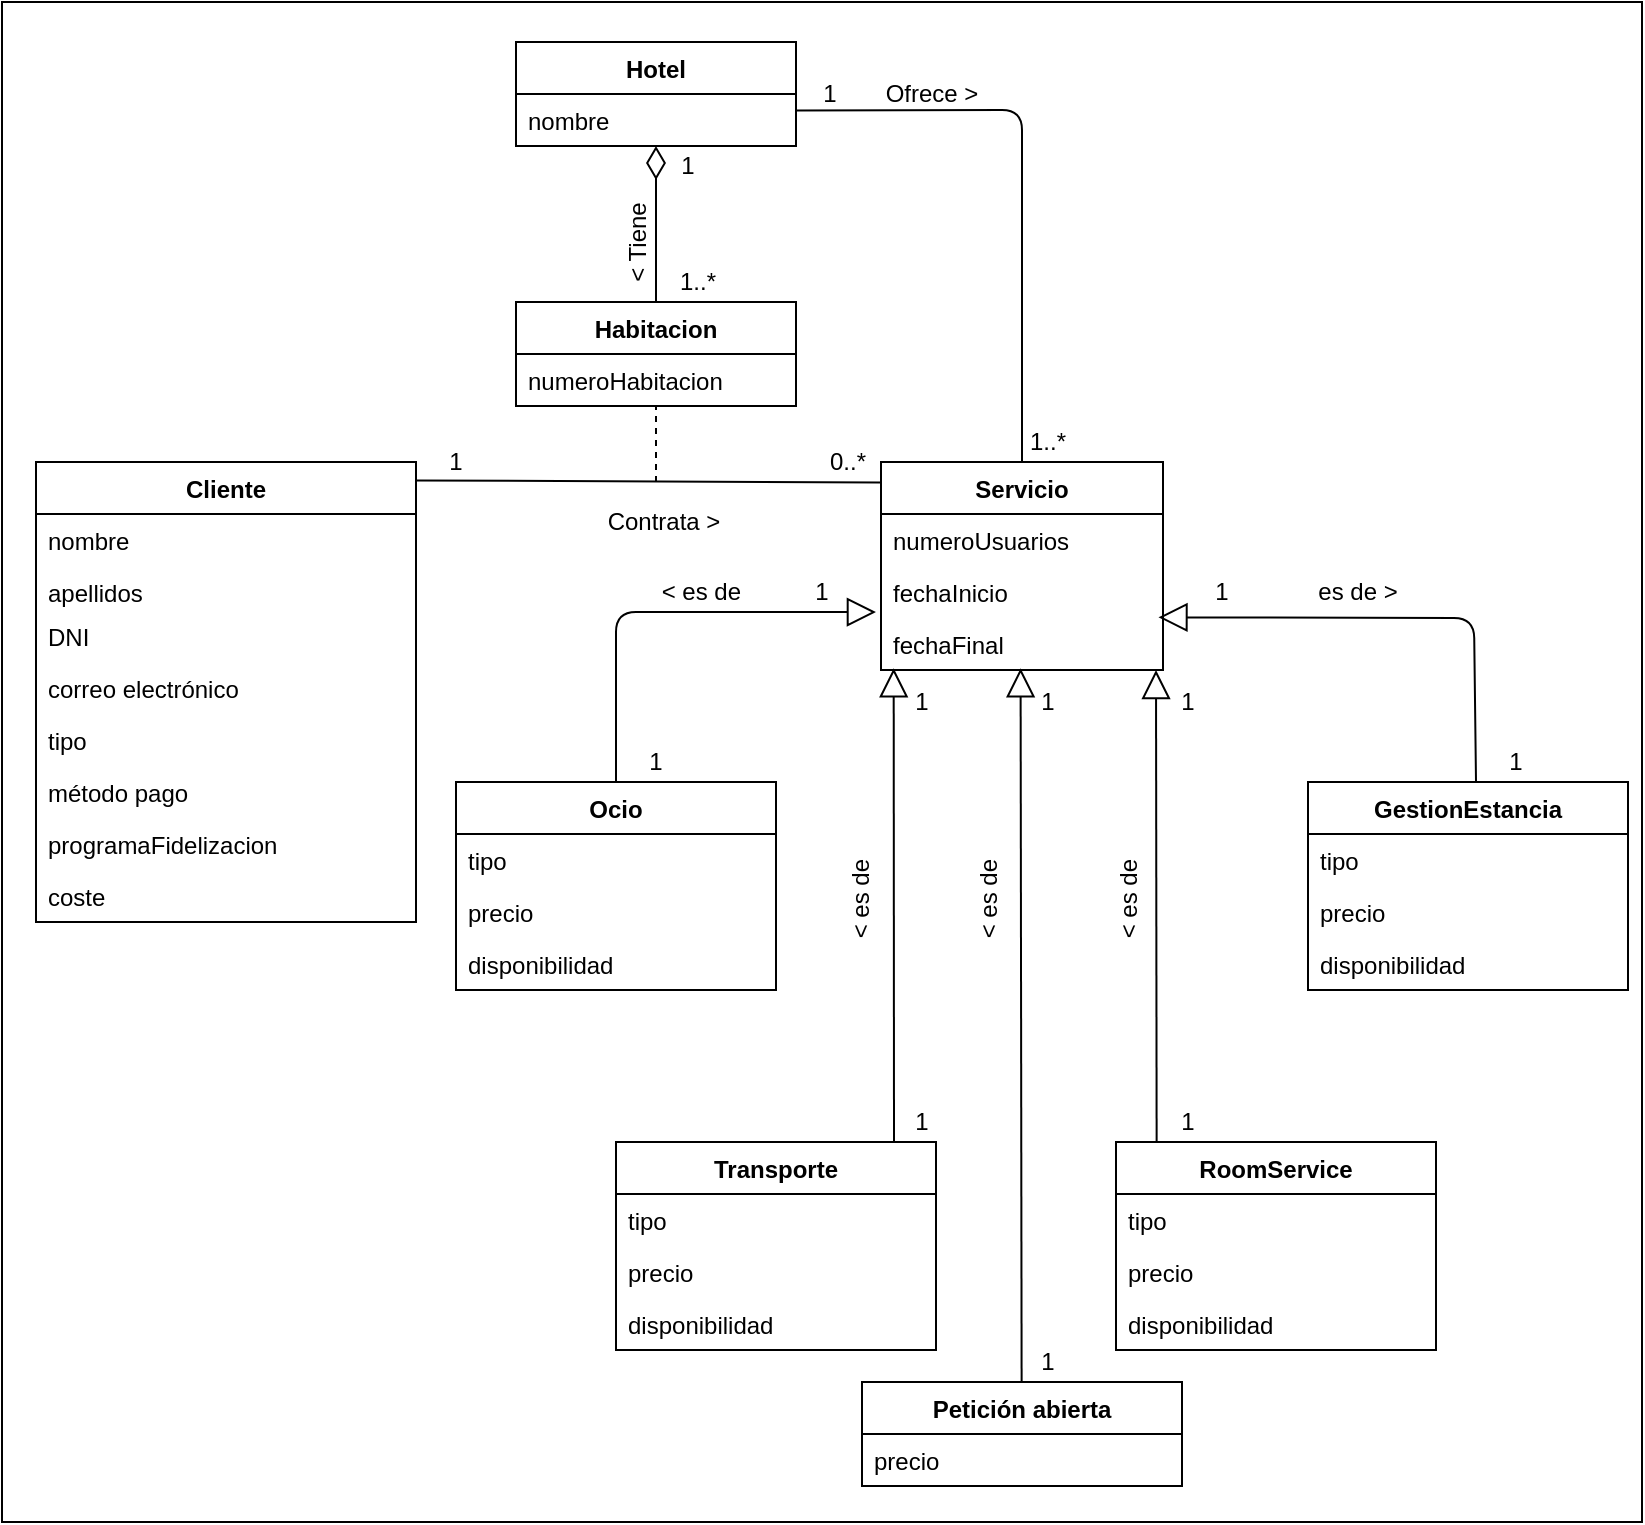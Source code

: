 <mxfile version="14.5.1" type="github">
  <diagram id="3HjA7348x1ktfYIhefzy" name="Page-1">
    <mxGraphModel dx="2283" dy="3079" grid="1" gridSize="10" guides="1" tooltips="1" connect="1" arrows="1" fold="1" page="1" pageScale="1" pageWidth="827" pageHeight="1169" math="0" shadow="0">
      <root>
        <mxCell id="0" />
        <mxCell id="1" parent="0" />
        <mxCell id="CcgLI-59He1-SMTymXmK-135" value="" style="rounded=0;whiteSpace=wrap;html=1;" vertex="1" parent="1">
          <mxGeometry x="-827" y="-2300" width="820" height="760" as="geometry" />
        </mxCell>
        <mxCell id="CcgLI-59He1-SMTymXmK-2" value="Cliente" style="swimlane;fontStyle=1;childLayout=stackLayout;horizontal=1;startSize=26;fillColor=none;horizontalStack=0;resizeParent=1;resizeParentMax=0;resizeLast=0;collapsible=1;marginBottom=0;" vertex="1" parent="1">
          <mxGeometry x="-810" y="-2070" width="190" height="230" as="geometry" />
        </mxCell>
        <mxCell id="CcgLI-59He1-SMTymXmK-4" value="nombre" style="text;strokeColor=none;fillColor=none;align=left;verticalAlign=top;spacingLeft=4;spacingRight=4;overflow=hidden;rotatable=0;points=[[0,0.5],[1,0.5]];portConstraint=eastwest;" vertex="1" parent="CcgLI-59He1-SMTymXmK-2">
          <mxGeometry y="26" width="190" height="26" as="geometry" />
        </mxCell>
        <mxCell id="CcgLI-59He1-SMTymXmK-5" value="apellidos" style="text;strokeColor=none;fillColor=none;align=left;verticalAlign=top;spacingLeft=4;spacingRight=4;overflow=hidden;rotatable=0;points=[[0,0.5],[1,0.5]];portConstraint=eastwest;" vertex="1" parent="CcgLI-59He1-SMTymXmK-2">
          <mxGeometry y="52" width="190" height="22" as="geometry" />
        </mxCell>
        <mxCell id="CcgLI-59He1-SMTymXmK-6" value="DNI" style="text;strokeColor=none;fillColor=none;align=left;verticalAlign=top;spacingLeft=4;spacingRight=4;overflow=hidden;rotatable=0;points=[[0,0.5],[1,0.5]];portConstraint=eastwest;" vertex="1" parent="CcgLI-59He1-SMTymXmK-2">
          <mxGeometry y="74" width="190" height="26" as="geometry" />
        </mxCell>
        <mxCell id="CcgLI-59He1-SMTymXmK-7" value="correo electrónico" style="text;strokeColor=none;fillColor=none;align=left;verticalAlign=top;spacingLeft=4;spacingRight=4;overflow=hidden;rotatable=0;points=[[0,0.5],[1,0.5]];portConstraint=eastwest;" vertex="1" parent="CcgLI-59He1-SMTymXmK-2">
          <mxGeometry y="100" width="190" height="26" as="geometry" />
        </mxCell>
        <mxCell id="CcgLI-59He1-SMTymXmK-9" value="tipo" style="text;strokeColor=none;fillColor=none;align=left;verticalAlign=top;spacingLeft=4;spacingRight=4;overflow=hidden;rotatable=0;points=[[0,0.5],[1,0.5]];portConstraint=eastwest;" vertex="1" parent="CcgLI-59He1-SMTymXmK-2">
          <mxGeometry y="126" width="190" height="26" as="geometry" />
        </mxCell>
        <mxCell id="CcgLI-59He1-SMTymXmK-10" value="método pago" style="text;strokeColor=none;fillColor=none;align=left;verticalAlign=top;spacingLeft=4;spacingRight=4;overflow=hidden;rotatable=0;points=[[0,0.5],[1,0.5]];portConstraint=eastwest;" vertex="1" parent="CcgLI-59He1-SMTymXmK-2">
          <mxGeometry y="152" width="190" height="26" as="geometry" />
        </mxCell>
        <mxCell id="CcgLI-59He1-SMTymXmK-11" value="programaFidelizacion" style="text;strokeColor=none;fillColor=none;align=left;verticalAlign=top;spacingLeft=4;spacingRight=4;overflow=hidden;rotatable=0;points=[[0,0.5],[1,0.5]];portConstraint=eastwest;" vertex="1" parent="CcgLI-59He1-SMTymXmK-2">
          <mxGeometry y="178" width="190" height="26" as="geometry" />
        </mxCell>
        <mxCell id="CcgLI-59He1-SMTymXmK-12" value="coste" style="text;strokeColor=none;fillColor=none;align=left;verticalAlign=top;spacingLeft=4;spacingRight=4;overflow=hidden;rotatable=0;points=[[0,0.5],[1,0.5]];portConstraint=eastwest;" vertex="1" parent="CcgLI-59He1-SMTymXmK-2">
          <mxGeometry y="204" width="190" height="26" as="geometry" />
        </mxCell>
        <mxCell id="CcgLI-59He1-SMTymXmK-14" value="Servicio" style="swimlane;fontStyle=1;childLayout=stackLayout;horizontal=1;startSize=26;fillColor=none;horizontalStack=0;resizeParent=1;resizeParentMax=0;resizeLast=0;collapsible=1;marginBottom=0;" vertex="1" parent="1">
          <mxGeometry x="-387.5" y="-2070" width="141" height="104" as="geometry" />
        </mxCell>
        <mxCell id="CcgLI-59He1-SMTymXmK-16" value="numeroUsuarios" style="text;strokeColor=none;fillColor=none;align=left;verticalAlign=top;spacingLeft=4;spacingRight=4;overflow=hidden;rotatable=0;points=[[0,0.5],[1,0.5]];portConstraint=eastwest;" vertex="1" parent="CcgLI-59He1-SMTymXmK-14">
          <mxGeometry y="26" width="141" height="26" as="geometry" />
        </mxCell>
        <mxCell id="CcgLI-59He1-SMTymXmK-18" value="fechaInicio" style="text;strokeColor=none;fillColor=none;align=left;verticalAlign=top;spacingLeft=4;spacingRight=4;overflow=hidden;rotatable=0;points=[[0,0.5],[1,0.5]];portConstraint=eastwest;" vertex="1" parent="CcgLI-59He1-SMTymXmK-14">
          <mxGeometry y="52" width="141" height="26" as="geometry" />
        </mxCell>
        <mxCell id="CcgLI-59He1-SMTymXmK-19" value="fechaFinal" style="text;strokeColor=none;fillColor=none;align=left;verticalAlign=top;spacingLeft=4;spacingRight=4;overflow=hidden;rotatable=0;points=[[0,0.5],[1,0.5]];portConstraint=eastwest;" vertex="1" parent="CcgLI-59He1-SMTymXmK-14">
          <mxGeometry y="78" width="141" height="26" as="geometry" />
        </mxCell>
        <mxCell id="CcgLI-59He1-SMTymXmK-28" value="Transporte" style="swimlane;fontStyle=1;align=center;verticalAlign=top;childLayout=stackLayout;horizontal=1;startSize=26;horizontalStack=0;resizeParent=1;resizeParentMax=0;resizeLast=0;collapsible=1;marginBottom=0;" vertex="1" parent="1">
          <mxGeometry x="-520" y="-1730" width="160" height="104" as="geometry" />
        </mxCell>
        <mxCell id="CcgLI-59He1-SMTymXmK-31" value="tipo" style="text;strokeColor=none;fillColor=none;align=left;verticalAlign=top;spacingLeft=4;spacingRight=4;overflow=hidden;rotatable=0;points=[[0,0.5],[1,0.5]];portConstraint=eastwest;" vertex="1" parent="CcgLI-59He1-SMTymXmK-28">
          <mxGeometry y="26" width="160" height="26" as="geometry" />
        </mxCell>
        <mxCell id="CcgLI-59He1-SMTymXmK-32" value="precio" style="text;strokeColor=none;fillColor=none;align=left;verticalAlign=top;spacingLeft=4;spacingRight=4;overflow=hidden;rotatable=0;points=[[0,0.5],[1,0.5]];portConstraint=eastwest;" vertex="1" parent="CcgLI-59He1-SMTymXmK-28">
          <mxGeometry y="52" width="160" height="26" as="geometry" />
        </mxCell>
        <mxCell id="CcgLI-59He1-SMTymXmK-33" value="disponibilidad" style="text;strokeColor=none;fillColor=none;align=left;verticalAlign=top;spacingLeft=4;spacingRight=4;overflow=hidden;rotatable=0;points=[[0,0.5],[1,0.5]];portConstraint=eastwest;" vertex="1" parent="CcgLI-59He1-SMTymXmK-28">
          <mxGeometry y="78" width="160" height="26" as="geometry" />
        </mxCell>
        <mxCell id="CcgLI-59He1-SMTymXmK-34" value="Ocio" style="swimlane;fontStyle=1;align=center;verticalAlign=top;childLayout=stackLayout;horizontal=1;startSize=26;horizontalStack=0;resizeParent=1;resizeParentMax=0;resizeLast=0;collapsible=1;marginBottom=0;" vertex="1" parent="1">
          <mxGeometry x="-600" y="-1910" width="160" height="104" as="geometry" />
        </mxCell>
        <mxCell id="CcgLI-59He1-SMTymXmK-37" value="tipo" style="text;strokeColor=none;fillColor=none;align=left;verticalAlign=top;spacingLeft=4;spacingRight=4;overflow=hidden;rotatable=0;points=[[0,0.5],[1,0.5]];portConstraint=eastwest;" vertex="1" parent="CcgLI-59He1-SMTymXmK-34">
          <mxGeometry y="26" width="160" height="26" as="geometry" />
        </mxCell>
        <mxCell id="CcgLI-59He1-SMTymXmK-39" value="precio" style="text;strokeColor=none;fillColor=none;align=left;verticalAlign=top;spacingLeft=4;spacingRight=4;overflow=hidden;rotatable=0;points=[[0,0.5],[1,0.5]];portConstraint=eastwest;" vertex="1" parent="CcgLI-59He1-SMTymXmK-34">
          <mxGeometry y="52" width="160" height="26" as="geometry" />
        </mxCell>
        <mxCell id="CcgLI-59He1-SMTymXmK-40" value="disponibilidad" style="text;strokeColor=none;fillColor=none;align=left;verticalAlign=top;spacingLeft=4;spacingRight=4;overflow=hidden;rotatable=0;points=[[0,0.5],[1,0.5]];portConstraint=eastwest;" vertex="1" parent="CcgLI-59He1-SMTymXmK-34">
          <mxGeometry y="78" width="160" height="26" as="geometry" />
        </mxCell>
        <mxCell id="CcgLI-59He1-SMTymXmK-49" value="GestionEstancia" style="swimlane;fontStyle=1;align=center;verticalAlign=top;childLayout=stackLayout;horizontal=1;startSize=26;horizontalStack=0;resizeParent=1;resizeParentMax=0;resizeLast=0;collapsible=1;marginBottom=0;" vertex="1" parent="1">
          <mxGeometry x="-174" y="-1910" width="160" height="104" as="geometry" />
        </mxCell>
        <mxCell id="CcgLI-59He1-SMTymXmK-52" value="tipo" style="text;strokeColor=none;fillColor=none;align=left;verticalAlign=top;spacingLeft=4;spacingRight=4;overflow=hidden;rotatable=0;points=[[0,0.5],[1,0.5]];portConstraint=eastwest;" vertex="1" parent="CcgLI-59He1-SMTymXmK-49">
          <mxGeometry y="26" width="160" height="26" as="geometry" />
        </mxCell>
        <mxCell id="CcgLI-59He1-SMTymXmK-54" value="precio" style="text;strokeColor=none;fillColor=none;align=left;verticalAlign=top;spacingLeft=4;spacingRight=4;overflow=hidden;rotatable=0;points=[[0,0.5],[1,0.5]];portConstraint=eastwest;" vertex="1" parent="CcgLI-59He1-SMTymXmK-49">
          <mxGeometry y="52" width="160" height="26" as="geometry" />
        </mxCell>
        <mxCell id="CcgLI-59He1-SMTymXmK-55" value="disponibilidad" style="text;strokeColor=none;fillColor=none;align=left;verticalAlign=top;spacingLeft=4;spacingRight=4;overflow=hidden;rotatable=0;points=[[0,0.5],[1,0.5]];portConstraint=eastwest;" vertex="1" parent="CcgLI-59He1-SMTymXmK-49">
          <mxGeometry y="78" width="160" height="26" as="geometry" />
        </mxCell>
        <mxCell id="CcgLI-59He1-SMTymXmK-56" value="RoomService" style="swimlane;fontStyle=1;align=center;verticalAlign=top;childLayout=stackLayout;horizontal=1;startSize=26;horizontalStack=0;resizeParent=1;resizeParentMax=0;resizeLast=0;collapsible=1;marginBottom=0;" vertex="1" parent="1">
          <mxGeometry x="-270" y="-1730" width="160" height="104" as="geometry" />
        </mxCell>
        <mxCell id="CcgLI-59He1-SMTymXmK-59" value="tipo" style="text;strokeColor=none;fillColor=none;align=left;verticalAlign=top;spacingLeft=4;spacingRight=4;overflow=hidden;rotatable=0;points=[[0,0.5],[1,0.5]];portConstraint=eastwest;" vertex="1" parent="CcgLI-59He1-SMTymXmK-56">
          <mxGeometry y="26" width="160" height="26" as="geometry" />
        </mxCell>
        <mxCell id="CcgLI-59He1-SMTymXmK-60" value="precio" style="text;strokeColor=none;fillColor=none;align=left;verticalAlign=top;spacingLeft=4;spacingRight=4;overflow=hidden;rotatable=0;points=[[0,0.5],[1,0.5]];portConstraint=eastwest;" vertex="1" parent="CcgLI-59He1-SMTymXmK-56">
          <mxGeometry y="52" width="160" height="26" as="geometry" />
        </mxCell>
        <mxCell id="CcgLI-59He1-SMTymXmK-61" value="disponibilidad" style="text;strokeColor=none;fillColor=none;align=left;verticalAlign=top;spacingLeft=4;spacingRight=4;overflow=hidden;rotatable=0;points=[[0,0.5],[1,0.5]];portConstraint=eastwest;" vertex="1" parent="CcgLI-59He1-SMTymXmK-56">
          <mxGeometry y="78" width="160" height="26" as="geometry" />
        </mxCell>
        <mxCell id="CcgLI-59He1-SMTymXmK-63" value="Petición abierta" style="swimlane;fontStyle=1;align=center;verticalAlign=top;childLayout=stackLayout;horizontal=1;startSize=26;horizontalStack=0;resizeParent=1;resizeParentMax=0;resizeLast=0;collapsible=1;marginBottom=0;" vertex="1" parent="1">
          <mxGeometry x="-397" y="-1610" width="160" height="52" as="geometry" />
        </mxCell>
        <mxCell id="CcgLI-59He1-SMTymXmK-83" value="precio" style="text;strokeColor=none;fillColor=none;align=left;verticalAlign=top;spacingLeft=4;spacingRight=4;overflow=hidden;rotatable=0;points=[[0,0.5],[1,0.5]];portConstraint=eastwest;" vertex="1" parent="CcgLI-59He1-SMTymXmK-63">
          <mxGeometry y="26" width="160" height="26" as="geometry" />
        </mxCell>
        <mxCell id="CcgLI-59He1-SMTymXmK-69" value="Habitacion" style="swimlane;fontStyle=1;childLayout=stackLayout;horizontal=1;startSize=26;fillColor=none;horizontalStack=0;resizeParent=1;resizeParentMax=0;resizeLast=0;collapsible=1;marginBottom=0;" vertex="1" parent="1">
          <mxGeometry x="-570" y="-2150" width="140" height="52" as="geometry" />
        </mxCell>
        <mxCell id="CcgLI-59He1-SMTymXmK-71" value="numeroHabitacion" style="text;strokeColor=none;fillColor=none;align=left;verticalAlign=top;spacingLeft=4;spacingRight=4;overflow=hidden;rotatable=0;points=[[0,0.5],[1,0.5]];portConstraint=eastwest;" vertex="1" parent="CcgLI-59He1-SMTymXmK-69">
          <mxGeometry y="26" width="140" height="26" as="geometry" />
        </mxCell>
        <mxCell id="CcgLI-59He1-SMTymXmK-86" value="" style="endArrow=none;dashed=1;html=1;entryX=0.5;entryY=1;entryDx=0;entryDy=0;" edge="1" parent="1" target="CcgLI-59He1-SMTymXmK-69">
          <mxGeometry width="50" height="50" relative="1" as="geometry">
            <mxPoint x="-500" y="-2060" as="sourcePoint" />
            <mxPoint x="-490" y="-2090" as="targetPoint" />
          </mxGeometry>
        </mxCell>
        <mxCell id="CcgLI-59He1-SMTymXmK-88" value="" style="endArrow=block;endFill=0;endSize=12;html=1;entryX=0.045;entryY=0.967;entryDx=0;entryDy=0;entryPerimeter=0;" edge="1" parent="1" target="CcgLI-59He1-SMTymXmK-19">
          <mxGeometry width="160" relative="1" as="geometry">
            <mxPoint x="-381" y="-1730" as="sourcePoint" />
            <mxPoint x="-270" y="-1790" as="targetPoint" />
          </mxGeometry>
        </mxCell>
        <mxCell id="CcgLI-59He1-SMTymXmK-89" value="" style="endArrow=block;endFill=0;endSize=12;html=1;entryX=0.045;entryY=0.967;entryDx=0;entryDy=0;entryPerimeter=0;exitX=0.127;exitY=0.004;exitDx=0;exitDy=0;exitPerimeter=0;" edge="1" parent="1" source="CcgLI-59He1-SMTymXmK-56">
          <mxGeometry width="160" relative="1" as="geometry">
            <mxPoint x="-250" y="-1727" as="sourcePoint" />
            <mxPoint x="-249.995" y="-1965.998" as="targetPoint" />
          </mxGeometry>
        </mxCell>
        <mxCell id="CcgLI-59He1-SMTymXmK-90" value="" style="endArrow=block;endFill=0;endSize=12;html=1;entryX=-0.018;entryY=-0.115;entryDx=0;entryDy=0;entryPerimeter=0;exitX=0.5;exitY=0;exitDx=0;exitDy=0;" edge="1" parent="1" source="CcgLI-59He1-SMTymXmK-34" target="CcgLI-59He1-SMTymXmK-19">
          <mxGeometry width="160" relative="1" as="geometry">
            <mxPoint x="-520" y="-1912" as="sourcePoint" />
            <mxPoint x="-530.505" y="-2146.858" as="targetPoint" />
            <Array as="points">
              <mxPoint x="-520" y="-1995" />
            </Array>
          </mxGeometry>
        </mxCell>
        <mxCell id="CcgLI-59He1-SMTymXmK-91" value="" style="endArrow=block;endFill=0;endSize=12;html=1;exitX=0.525;exitY=-0.003;exitDx=0;exitDy=0;entryX=0.991;entryY=-0.013;entryDx=0;entryDy=0;entryPerimeter=0;exitPerimeter=0;" edge="1" parent="1" source="CcgLI-59He1-SMTymXmK-49">
          <mxGeometry width="160" relative="1" as="geometry">
            <mxPoint x="-95" y="-1910" as="sourcePoint" />
            <mxPoint x="-248.769" y="-1992.338" as="targetPoint" />
            <Array as="points">
              <mxPoint x="-91" y="-1992" />
            </Array>
          </mxGeometry>
        </mxCell>
        <mxCell id="CcgLI-59He1-SMTymXmK-92" value="" style="endArrow=block;endFill=0;endSize=12;html=1;entryX=0.495;entryY=0.967;entryDx=0;entryDy=0;entryPerimeter=0;exitX=0.127;exitY=0.004;exitDx=0;exitDy=0;exitPerimeter=0;" edge="1" parent="1" target="CcgLI-59He1-SMTymXmK-19">
          <mxGeometry width="160" relative="1" as="geometry">
            <mxPoint x="-317.19" y="-1610.004" as="sourcePoint" />
            <mxPoint x="-317.505" y="-1846.418" as="targetPoint" />
          </mxGeometry>
        </mxCell>
        <mxCell id="CcgLI-59He1-SMTymXmK-94" value="" style="endArrow=none;html=1;exitX=0.998;exitY=0.04;exitDx=0;exitDy=0;exitPerimeter=0;entryX=-0.002;entryY=0.098;entryDx=0;entryDy=0;entryPerimeter=0;" edge="1" parent="1" source="CcgLI-59He1-SMTymXmK-2" target="CcgLI-59He1-SMTymXmK-14">
          <mxGeometry width="50" height="50" relative="1" as="geometry">
            <mxPoint x="-550" y="-2060" as="sourcePoint" />
            <mxPoint x="-450" y="-2060" as="targetPoint" />
          </mxGeometry>
        </mxCell>
        <mxCell id="CcgLI-59He1-SMTymXmK-95" value="1" style="text;html=1;strokeColor=none;fillColor=none;align=center;verticalAlign=middle;whiteSpace=wrap;rounded=0;" vertex="1" parent="1">
          <mxGeometry x="-620" y="-2080" width="40" height="20" as="geometry" />
        </mxCell>
        <mxCell id="CcgLI-59He1-SMTymXmK-96" value="0..*" style="text;html=1;strokeColor=none;fillColor=none;align=center;verticalAlign=middle;whiteSpace=wrap;rounded=0;" vertex="1" parent="1">
          <mxGeometry x="-424" y="-2080" width="40" height="20" as="geometry" />
        </mxCell>
        <mxCell id="CcgLI-59He1-SMTymXmK-97" value="1" style="text;html=1;strokeColor=none;fillColor=none;align=center;verticalAlign=middle;whiteSpace=wrap;rounded=0;" vertex="1" parent="1">
          <mxGeometry x="-520" y="-1930" width="40" height="20" as="geometry" />
        </mxCell>
        <mxCell id="CcgLI-59He1-SMTymXmK-98" value="1" style="text;html=1;strokeColor=none;fillColor=none;align=center;verticalAlign=middle;whiteSpace=wrap;rounded=0;" vertex="1" parent="1">
          <mxGeometry x="-437" y="-2015" width="40" height="20" as="geometry" />
        </mxCell>
        <mxCell id="CcgLI-59He1-SMTymXmK-99" value="1" style="text;html=1;strokeColor=none;fillColor=none;align=center;verticalAlign=middle;whiteSpace=wrap;rounded=0;" vertex="1" parent="1">
          <mxGeometry x="-387.5" y="-1960" width="40" height="20" as="geometry" />
        </mxCell>
        <mxCell id="CcgLI-59He1-SMTymXmK-100" value="1" style="text;html=1;strokeColor=none;fillColor=none;align=center;verticalAlign=middle;whiteSpace=wrap;rounded=0;" vertex="1" parent="1">
          <mxGeometry x="-324" y="-1960" width="40" height="20" as="geometry" />
        </mxCell>
        <mxCell id="CcgLI-59He1-SMTymXmK-101" value="1" style="text;html=1;strokeColor=none;fillColor=none;align=center;verticalAlign=middle;whiteSpace=wrap;rounded=0;" vertex="1" parent="1">
          <mxGeometry x="-254" y="-1960" width="40" height="20" as="geometry" />
        </mxCell>
        <mxCell id="CcgLI-59He1-SMTymXmK-102" value="1" style="text;html=1;strokeColor=none;fillColor=none;align=center;verticalAlign=middle;whiteSpace=wrap;rounded=0;" vertex="1" parent="1">
          <mxGeometry x="-387.5" y="-1750" width="40" height="20" as="geometry" />
        </mxCell>
        <mxCell id="CcgLI-59He1-SMTymXmK-103" value="1" style="text;html=1;strokeColor=none;fillColor=none;align=center;verticalAlign=middle;whiteSpace=wrap;rounded=0;" vertex="1" parent="1">
          <mxGeometry x="-324" y="-1630" width="40" height="20" as="geometry" />
        </mxCell>
        <mxCell id="CcgLI-59He1-SMTymXmK-104" value="1" style="text;html=1;strokeColor=none;fillColor=none;align=center;verticalAlign=middle;whiteSpace=wrap;rounded=0;" vertex="1" parent="1">
          <mxGeometry x="-254" y="-1750" width="40" height="20" as="geometry" />
        </mxCell>
        <mxCell id="CcgLI-59He1-SMTymXmK-105" value="1" style="text;html=1;strokeColor=none;fillColor=none;align=center;verticalAlign=middle;whiteSpace=wrap;rounded=0;" vertex="1" parent="1">
          <mxGeometry x="-90" y="-1930" width="40" height="20" as="geometry" />
        </mxCell>
        <mxCell id="CcgLI-59He1-SMTymXmK-106" value="1" style="text;html=1;strokeColor=none;fillColor=none;align=center;verticalAlign=middle;whiteSpace=wrap;rounded=0;" vertex="1" parent="1">
          <mxGeometry x="-237" y="-2015" width="40" height="20" as="geometry" />
        </mxCell>
        <mxCell id="CcgLI-59He1-SMTymXmK-107" value="&amp;nbsp;&amp;lt; es de" style="text;html=1;strokeColor=none;fillColor=none;align=center;verticalAlign=middle;whiteSpace=wrap;rounded=0;" vertex="1" parent="1">
          <mxGeometry x="-504" y="-2015" width="50" height="20" as="geometry" />
        </mxCell>
        <mxCell id="CcgLI-59He1-SMTymXmK-108" value="es de &amp;gt;" style="text;html=1;strokeColor=none;fillColor=none;align=center;verticalAlign=middle;whiteSpace=wrap;rounded=0;" vertex="1" parent="1">
          <mxGeometry x="-174" y="-2015" width="50" height="20" as="geometry" />
        </mxCell>
        <mxCell id="CcgLI-59He1-SMTymXmK-112" value="&amp;nbsp;&amp;lt; es de" style="text;html=1;strokeColor=none;fillColor=none;align=center;verticalAlign=middle;whiteSpace=wrap;rounded=0;rotation=270;" vertex="1" parent="1">
          <mxGeometry x="-290" y="-1860" width="53" height="20" as="geometry" />
        </mxCell>
        <mxCell id="CcgLI-59He1-SMTymXmK-114" value="Contrata &amp;gt;" style="text;html=1;strokeColor=none;fillColor=none;align=center;verticalAlign=middle;whiteSpace=wrap;rounded=0;" vertex="1" parent="1">
          <mxGeometry x="-534" y="-2050" width="76" height="20" as="geometry" />
        </mxCell>
        <mxCell id="CcgLI-59He1-SMTymXmK-116" value="&amp;nbsp;&amp;lt; es de" style="text;html=1;strokeColor=none;fillColor=none;align=center;verticalAlign=middle;whiteSpace=wrap;rounded=0;rotation=270;" vertex="1" parent="1">
          <mxGeometry x="-424" y="-1860" width="53" height="20" as="geometry" />
        </mxCell>
        <mxCell id="CcgLI-59He1-SMTymXmK-117" value="&amp;nbsp;&amp;lt; es de" style="text;html=1;strokeColor=none;fillColor=none;align=center;verticalAlign=middle;whiteSpace=wrap;rounded=0;rotation=270;" vertex="1" parent="1">
          <mxGeometry x="-360" y="-1860" width="53" height="20" as="geometry" />
        </mxCell>
        <mxCell id="CcgLI-59He1-SMTymXmK-118" value="Hotel" style="swimlane;fontStyle=1;childLayout=stackLayout;horizontal=1;startSize=26;fillColor=none;horizontalStack=0;resizeParent=1;resizeParentMax=0;resizeLast=0;collapsible=1;marginBottom=0;" vertex="1" parent="1">
          <mxGeometry x="-570" y="-2280" width="140" height="52" as="geometry" />
        </mxCell>
        <mxCell id="CcgLI-59He1-SMTymXmK-130" value="nombre" style="text;strokeColor=none;fillColor=none;align=left;verticalAlign=top;spacingLeft=4;spacingRight=4;overflow=hidden;rotatable=0;points=[[0,0.5],[1,0.5]];portConstraint=eastwest;" vertex="1" parent="CcgLI-59He1-SMTymXmK-118">
          <mxGeometry y="26" width="140" height="26" as="geometry" />
        </mxCell>
        <mxCell id="CcgLI-59He1-SMTymXmK-127" value="" style="endArrow=none;html=1;endSize=12;startArrow=diamondThin;startSize=14;startFill=0;edgeStyle=orthogonalEdgeStyle;align=left;verticalAlign=bottom;exitX=0.5;exitY=1;exitDx=0;exitDy=0;entryX=0.5;entryY=0;entryDx=0;entryDy=0;endFill=0;" edge="1" parent="1" source="CcgLI-59He1-SMTymXmK-118" target="CcgLI-59He1-SMTymXmK-69">
          <mxGeometry x="-1" y="3" relative="1" as="geometry">
            <mxPoint x="-524" y="-2200" as="sourcePoint" />
            <mxPoint x="-500" y="-2160" as="targetPoint" />
          </mxGeometry>
        </mxCell>
        <mxCell id="CcgLI-59He1-SMTymXmK-128" value="1..*" style="text;html=1;strokeColor=none;fillColor=none;align=center;verticalAlign=middle;whiteSpace=wrap;rounded=0;" vertex="1" parent="1">
          <mxGeometry x="-499" y="-2170" width="40" height="20" as="geometry" />
        </mxCell>
        <mxCell id="CcgLI-59He1-SMTymXmK-129" value="1" style="text;html=1;strokeColor=none;fillColor=none;align=center;verticalAlign=middle;whiteSpace=wrap;rounded=0;" vertex="1" parent="1">
          <mxGeometry x="-504" y="-2228" width="40" height="20" as="geometry" />
        </mxCell>
        <mxCell id="CcgLI-59He1-SMTymXmK-131" value="&amp;lt; Tiene" style="text;html=1;strokeColor=none;fillColor=none;align=center;verticalAlign=middle;whiteSpace=wrap;rounded=0;rotation=270;" vertex="1" parent="1">
          <mxGeometry x="-534" y="-2190" width="50" height="20" as="geometry" />
        </mxCell>
        <mxCell id="CcgLI-59He1-SMTymXmK-133" value="" style="endArrow=none;html=1;exitX=0.997;exitY=0.318;exitDx=0;exitDy=0;exitPerimeter=0;entryX=0.5;entryY=0;entryDx=0;entryDy=0;" edge="1" parent="1" source="CcgLI-59He1-SMTymXmK-130" target="CcgLI-59He1-SMTymXmK-14">
          <mxGeometry width="50" height="50" relative="1" as="geometry">
            <mxPoint x="-344" y="-2170" as="sourcePoint" />
            <mxPoint x="-294" y="-2220" as="targetPoint" />
            <Array as="points">
              <mxPoint x="-317" y="-2246" />
            </Array>
          </mxGeometry>
        </mxCell>
        <mxCell id="CcgLI-59He1-SMTymXmK-134" value="Ofrece &amp;gt;" style="text;html=1;strokeColor=none;fillColor=none;align=center;verticalAlign=middle;whiteSpace=wrap;rounded=0;rotation=0;" vertex="1" parent="1">
          <mxGeometry x="-387.5" y="-2264" width="50" height="20" as="geometry" />
        </mxCell>
        <mxCell id="CcgLI-59He1-SMTymXmK-137" value="1..*" style="text;html=1;strokeColor=none;fillColor=none;align=center;verticalAlign=middle;whiteSpace=wrap;rounded=0;" vertex="1" parent="1">
          <mxGeometry x="-324" y="-2090" width="40" height="20" as="geometry" />
        </mxCell>
        <mxCell id="CcgLI-59He1-SMTymXmK-138" value="1" style="text;html=1;strokeColor=none;fillColor=none;align=center;verticalAlign=middle;whiteSpace=wrap;rounded=0;" vertex="1" parent="1">
          <mxGeometry x="-433" y="-2264" width="40" height="20" as="geometry" />
        </mxCell>
      </root>
    </mxGraphModel>
  </diagram>
</mxfile>
